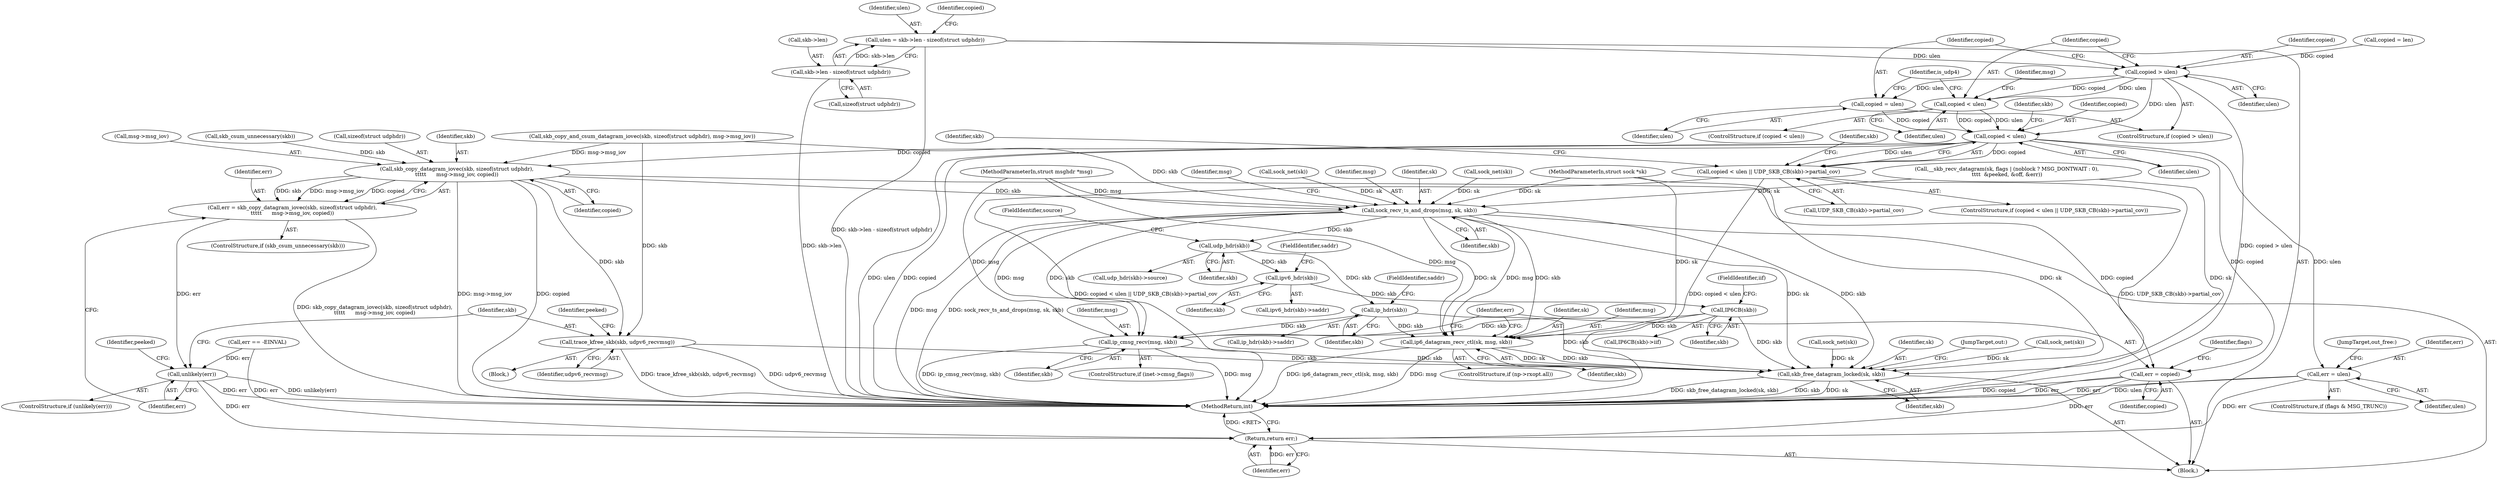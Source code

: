 digraph "0_linux_bceaa90240b6019ed73b49965eac7d167610be69_4@API" {
"1000185" [label="(Call,ulen = skb->len - sizeof(struct udphdr))"];
"1000187" [label="(Call,skb->len - sizeof(struct udphdr))"];
"1000197" [label="(Call,copied > ulen)"];
"1000200" [label="(Call,copied = ulen)"];
"1000223" [label="(Call,copied < ulen)"];
"1000222" [label="(Call,copied < ulen || UDP_SKB_CB(skb)->partial_cov)"];
"1000240" [label="(Call,skb_copy_datagram_iovec(skb, sizeof(struct udphdr),\n\t\t\t\t\t      msg->msg_iov, copied))"];
"1000238" [label="(Call,err = skb_copy_datagram_iovec(skb, sizeof(struct udphdr),\n\t\t\t\t\t      msg->msg_iov, copied))"];
"1000266" [label="(Call,unlikely(err))"];
"1000430" [label="(Return,return err;)"];
"1000269" [label="(Call,trace_kfree_skb(skb, udpv6_recvmsg))"];
"1000426" [label="(Call,skb_free_datagram_locked(sk, skb))"];
"1000312" [label="(Call,sock_recv_ts_and_drops(msg, sk, skb))"];
"1000339" [label="(Call,udp_hdr(skb))"];
"1000352" [label="(Call,ip_hdr(skb))"];
"1000400" [label="(Call,ip_cmsg_recv(msg, skb))"];
"1000411" [label="(Call,ip6_datagram_recv_ctl(sk, msg, skb))"];
"1000371" [label="(Call,ipv6_hdr(skb))"];
"1000384" [label="(Call,IP6CB(skb))"];
"1000415" [label="(Call,err = copied)"];
"1000422" [label="(Call,err = ulen)"];
"1000205" [label="(Call,copied < ulen)"];
"1000422" [label="(Call,err = ulen)"];
"1000200" [label="(Call,copied = ulen)"];
"1000242" [label="(Call,sizeof(struct udphdr))"];
"1000226" [label="(Call,UDP_SKB_CB(skb)->partial_cov)"];
"1000339" [label="(Call,udp_hdr(skb))"];
"1000241" [label="(Identifier,skb)"];
"1000191" [label="(Call,sizeof(struct udphdr))"];
"1000426" [label="(Call,skb_free_datagram_locked(sk, skb))"];
"1000383" [label="(Call,IP6CB(skb)->iif)"];
"1000402" [label="(Identifier,skb)"];
"1000290" [label="(Call,sock_net(sk))"];
"1000265" [label="(ControlStructure,if (unlikely(err)))"];
"1000224" [label="(Identifier,copied)"];
"1000270" [label="(Identifier,skb)"];
"1000269" [label="(Call,trace_kfree_skb(skb, udpv6_recvmsg))"];
"1000318" [label="(Identifier,msg)"];
"1000341" [label="(FieldIdentifier,source)"];
"1000247" [label="(Identifier,copied)"];
"1000284" [label="(Call,sock_net(sk))"];
"1000352" [label="(Call,ip_hdr(skb))"];
"1000415" [label="(Call,err = copied)"];
"1000384" [label="(Call,IP6CB(skb))"];
"1000302" [label="(Call,sock_net(sk))"];
"1000274" [label="(Identifier,peeked)"];
"1000385" [label="(Identifier,skb)"];
"1000222" [label="(Call,copied < ulen || UDP_SKB_CB(skb)->partial_cov)"];
"1000405" [label="(ControlStructure,if (np->rxopt.all))"];
"1000185" [label="(Call,ulen = skb->len - sizeof(struct udphdr))"];
"1000414" [label="(Identifier,skb)"];
"1000201" [label="(Identifier,copied)"];
"1000187" [label="(Call,skb->len - sizeof(struct udphdr))"];
"1000233" [label="(Identifier,skb)"];
"1000244" [label="(Call,msg->msg_iov)"];
"1000373" [label="(FieldIdentifier,saddr)"];
"1000106" [label="(MethodParameterIn,struct msghdr *msg)"];
"1000308" [label="(Call,sock_net(sk))"];
"1000202" [label="(Identifier,ulen)"];
"1000400" [label="(Call,ip_cmsg_recv(msg, skb))"];
"1000418" [label="(ControlStructure,if (flags & MSG_TRUNC))"];
"1000210" [label="(Identifier,msg)"];
"1000225" [label="(Identifier,ulen)"];
"1000425" [label="(JumpTarget,out_free:)"];
"1000206" [label="(Identifier,copied)"];
"1000372" [label="(Identifier,skb)"];
"1000223" [label="(Call,copied < ulen)"];
"1000338" [label="(Call,udp_hdr(skb)->source)"];
"1000266" [label="(Call,unlikely(err))"];
"1000105" [label="(MethodParameterIn,struct sock *sk)"];
"1000420" [label="(Identifier,flags)"];
"1000483" [label="(MethodReturn,int)"];
"1000411" [label="(Call,ip6_datagram_recv_ctl(sk, msg, skb))"];
"1000417" [label="(Identifier,copied)"];
"1000340" [label="(Identifier,skb)"];
"1000427" [label="(Identifier,sk)"];
"1000354" [label="(FieldIdentifier,saddr)"];
"1000198" [label="(Identifier,copied)"];
"1000167" [label="(Call,__skb_recv_datagram(sk, flags | (noblock ? MSG_DONTWAIT : 0),\n\t\t\t\t  &peeked, &off, &err))"];
"1000214" [label="(Identifier,is_udp4)"];
"1000239" [label="(Identifier,err)"];
"1000186" [label="(Identifier,ulen)"];
"1000111" [label="(Block,)"];
"1000401" [label="(Identifier,msg)"];
"1000236" [label="(Call,skb_csum_unnecessary(skb))"];
"1000207" [label="(Identifier,ulen)"];
"1000260" [label="(Call,err == -EINVAL)"];
"1000197" [label="(Call,copied > ulen)"];
"1000199" [label="(Identifier,ulen)"];
"1000429" [label="(JumpTarget,out:)"];
"1000297" [label="(Identifier,peeked)"];
"1000351" [label="(Call,ip_hdr(skb)->saddr)"];
"1000267" [label="(Identifier,err)"];
"1000370" [label="(Call,ipv6_hdr(skb)->saddr)"];
"1000431" [label="(Identifier,err)"];
"1000252" [label="(Call,skb_copy_and_csum_datagram_iovec(skb, sizeof(struct udphdr), msg->msg_iov))"];
"1000396" [label="(ControlStructure,if (inet->cmsg_flags))"];
"1000204" [label="(ControlStructure,if (copied < ulen))"];
"1000371" [label="(Call,ipv6_hdr(skb))"];
"1000228" [label="(Identifier,skb)"];
"1000312" [label="(Call,sock_recv_ts_and_drops(msg, sk, skb))"];
"1000205" [label="(Call,copied < ulen)"];
"1000194" [label="(Identifier,copied)"];
"1000271" [label="(Identifier,udpv6_recvmsg)"];
"1000386" [label="(FieldIdentifier,iif)"];
"1000235" [label="(ControlStructure,if (skb_csum_unnecessary(skb)))"];
"1000412" [label="(Identifier,sk)"];
"1000240" [label="(Call,skb_copy_datagram_iovec(skb, sizeof(struct udphdr),\n\t\t\t\t\t      msg->msg_iov, copied))"];
"1000221" [label="(ControlStructure,if (copied < ulen || UDP_SKB_CB(skb)->partial_cov))"];
"1000313" [label="(Identifier,msg)"];
"1000196" [label="(ControlStructure,if (copied > ulen))"];
"1000237" [label="(Identifier,skb)"];
"1000423" [label="(Identifier,err)"];
"1000353" [label="(Identifier,skb)"];
"1000188" [label="(Call,skb->len)"];
"1000315" [label="(Identifier,skb)"];
"1000238" [label="(Call,err = skb_copy_datagram_iovec(skb, sizeof(struct udphdr),\n\t\t\t\t\t      msg->msg_iov, copied))"];
"1000416" [label="(Identifier,err)"];
"1000193" [label="(Call,copied = len)"];
"1000424" [label="(Identifier,ulen)"];
"1000268" [label="(Block,)"];
"1000428" [label="(Identifier,skb)"];
"1000314" [label="(Identifier,sk)"];
"1000413" [label="(Identifier,msg)"];
"1000430" [label="(Return,return err;)"];
"1000185" -> "1000111"  [label="AST: "];
"1000185" -> "1000187"  [label="CFG: "];
"1000186" -> "1000185"  [label="AST: "];
"1000187" -> "1000185"  [label="AST: "];
"1000194" -> "1000185"  [label="CFG: "];
"1000185" -> "1000483"  [label="DDG: skb->len - sizeof(struct udphdr)"];
"1000187" -> "1000185"  [label="DDG: skb->len"];
"1000185" -> "1000197"  [label="DDG: ulen"];
"1000187" -> "1000191"  [label="CFG: "];
"1000188" -> "1000187"  [label="AST: "];
"1000191" -> "1000187"  [label="AST: "];
"1000187" -> "1000483"  [label="DDG: skb->len"];
"1000197" -> "1000196"  [label="AST: "];
"1000197" -> "1000199"  [label="CFG: "];
"1000198" -> "1000197"  [label="AST: "];
"1000199" -> "1000197"  [label="AST: "];
"1000201" -> "1000197"  [label="CFG: "];
"1000206" -> "1000197"  [label="CFG: "];
"1000197" -> "1000483"  [label="DDG: copied > ulen"];
"1000193" -> "1000197"  [label="DDG: copied"];
"1000197" -> "1000200"  [label="DDG: ulen"];
"1000197" -> "1000205"  [label="DDG: copied"];
"1000197" -> "1000205"  [label="DDG: ulen"];
"1000197" -> "1000223"  [label="DDG: ulen"];
"1000200" -> "1000196"  [label="AST: "];
"1000200" -> "1000202"  [label="CFG: "];
"1000201" -> "1000200"  [label="AST: "];
"1000202" -> "1000200"  [label="AST: "];
"1000214" -> "1000200"  [label="CFG: "];
"1000200" -> "1000223"  [label="DDG: copied"];
"1000223" -> "1000222"  [label="AST: "];
"1000223" -> "1000225"  [label="CFG: "];
"1000224" -> "1000223"  [label="AST: "];
"1000225" -> "1000223"  [label="AST: "];
"1000228" -> "1000223"  [label="CFG: "];
"1000222" -> "1000223"  [label="CFG: "];
"1000223" -> "1000483"  [label="DDG: ulen"];
"1000223" -> "1000483"  [label="DDG: copied"];
"1000223" -> "1000222"  [label="DDG: copied"];
"1000223" -> "1000222"  [label="DDG: ulen"];
"1000205" -> "1000223"  [label="DDG: copied"];
"1000205" -> "1000223"  [label="DDG: ulen"];
"1000223" -> "1000240"  [label="DDG: copied"];
"1000223" -> "1000415"  [label="DDG: copied"];
"1000223" -> "1000422"  [label="DDG: ulen"];
"1000222" -> "1000221"  [label="AST: "];
"1000222" -> "1000226"  [label="CFG: "];
"1000226" -> "1000222"  [label="AST: "];
"1000233" -> "1000222"  [label="CFG: "];
"1000237" -> "1000222"  [label="CFG: "];
"1000222" -> "1000483"  [label="DDG: copied < ulen"];
"1000222" -> "1000483"  [label="DDG: UDP_SKB_CB(skb)->partial_cov"];
"1000222" -> "1000483"  [label="DDG: copied < ulen || UDP_SKB_CB(skb)->partial_cov"];
"1000240" -> "1000238"  [label="AST: "];
"1000240" -> "1000247"  [label="CFG: "];
"1000241" -> "1000240"  [label="AST: "];
"1000242" -> "1000240"  [label="AST: "];
"1000244" -> "1000240"  [label="AST: "];
"1000247" -> "1000240"  [label="AST: "];
"1000238" -> "1000240"  [label="CFG: "];
"1000240" -> "1000483"  [label="DDG: msg->msg_iov"];
"1000240" -> "1000483"  [label="DDG: copied"];
"1000240" -> "1000238"  [label="DDG: skb"];
"1000240" -> "1000238"  [label="DDG: msg->msg_iov"];
"1000240" -> "1000238"  [label="DDG: copied"];
"1000236" -> "1000240"  [label="DDG: skb"];
"1000252" -> "1000240"  [label="DDG: msg->msg_iov"];
"1000240" -> "1000269"  [label="DDG: skb"];
"1000240" -> "1000312"  [label="DDG: skb"];
"1000240" -> "1000415"  [label="DDG: copied"];
"1000238" -> "1000235"  [label="AST: "];
"1000239" -> "1000238"  [label="AST: "];
"1000267" -> "1000238"  [label="CFG: "];
"1000238" -> "1000483"  [label="DDG: skb_copy_datagram_iovec(skb, sizeof(struct udphdr),\n\t\t\t\t\t      msg->msg_iov, copied)"];
"1000238" -> "1000266"  [label="DDG: err"];
"1000266" -> "1000265"  [label="AST: "];
"1000266" -> "1000267"  [label="CFG: "];
"1000267" -> "1000266"  [label="AST: "];
"1000270" -> "1000266"  [label="CFG: "];
"1000297" -> "1000266"  [label="CFG: "];
"1000266" -> "1000483"  [label="DDG: err"];
"1000266" -> "1000483"  [label="DDG: unlikely(err)"];
"1000260" -> "1000266"  [label="DDG: err"];
"1000266" -> "1000430"  [label="DDG: err"];
"1000430" -> "1000111"  [label="AST: "];
"1000430" -> "1000431"  [label="CFG: "];
"1000431" -> "1000430"  [label="AST: "];
"1000483" -> "1000430"  [label="CFG: "];
"1000430" -> "1000483"  [label="DDG: <RET>"];
"1000431" -> "1000430"  [label="DDG: err"];
"1000422" -> "1000430"  [label="DDG: err"];
"1000415" -> "1000430"  [label="DDG: err"];
"1000260" -> "1000430"  [label="DDG: err"];
"1000269" -> "1000268"  [label="AST: "];
"1000269" -> "1000271"  [label="CFG: "];
"1000270" -> "1000269"  [label="AST: "];
"1000271" -> "1000269"  [label="AST: "];
"1000274" -> "1000269"  [label="CFG: "];
"1000269" -> "1000483"  [label="DDG: trace_kfree_skb(skb, udpv6_recvmsg)"];
"1000269" -> "1000483"  [label="DDG: udpv6_recvmsg"];
"1000252" -> "1000269"  [label="DDG: skb"];
"1000269" -> "1000426"  [label="DDG: skb"];
"1000426" -> "1000111"  [label="AST: "];
"1000426" -> "1000428"  [label="CFG: "];
"1000427" -> "1000426"  [label="AST: "];
"1000428" -> "1000426"  [label="AST: "];
"1000429" -> "1000426"  [label="CFG: "];
"1000426" -> "1000483"  [label="DDG: skb"];
"1000426" -> "1000483"  [label="DDG: sk"];
"1000426" -> "1000483"  [label="DDG: skb_free_datagram_locked(sk, skb)"];
"1000284" -> "1000426"  [label="DDG: sk"];
"1000411" -> "1000426"  [label="DDG: sk"];
"1000411" -> "1000426"  [label="DDG: skb"];
"1000312" -> "1000426"  [label="DDG: sk"];
"1000312" -> "1000426"  [label="DDG: skb"];
"1000167" -> "1000426"  [label="DDG: sk"];
"1000290" -> "1000426"  [label="DDG: sk"];
"1000105" -> "1000426"  [label="DDG: sk"];
"1000400" -> "1000426"  [label="DDG: skb"];
"1000352" -> "1000426"  [label="DDG: skb"];
"1000384" -> "1000426"  [label="DDG: skb"];
"1000312" -> "1000111"  [label="AST: "];
"1000312" -> "1000315"  [label="CFG: "];
"1000313" -> "1000312"  [label="AST: "];
"1000314" -> "1000312"  [label="AST: "];
"1000315" -> "1000312"  [label="AST: "];
"1000318" -> "1000312"  [label="CFG: "];
"1000312" -> "1000483"  [label="DDG: sock_recv_ts_and_drops(msg, sk, skb)"];
"1000312" -> "1000483"  [label="DDG: msg"];
"1000106" -> "1000312"  [label="DDG: msg"];
"1000302" -> "1000312"  [label="DDG: sk"];
"1000167" -> "1000312"  [label="DDG: sk"];
"1000308" -> "1000312"  [label="DDG: sk"];
"1000105" -> "1000312"  [label="DDG: sk"];
"1000252" -> "1000312"  [label="DDG: skb"];
"1000312" -> "1000339"  [label="DDG: skb"];
"1000312" -> "1000400"  [label="DDG: msg"];
"1000312" -> "1000400"  [label="DDG: skb"];
"1000312" -> "1000411"  [label="DDG: sk"];
"1000312" -> "1000411"  [label="DDG: msg"];
"1000312" -> "1000411"  [label="DDG: skb"];
"1000339" -> "1000338"  [label="AST: "];
"1000339" -> "1000340"  [label="CFG: "];
"1000340" -> "1000339"  [label="AST: "];
"1000341" -> "1000339"  [label="CFG: "];
"1000339" -> "1000352"  [label="DDG: skb"];
"1000339" -> "1000371"  [label="DDG: skb"];
"1000352" -> "1000351"  [label="AST: "];
"1000352" -> "1000353"  [label="CFG: "];
"1000353" -> "1000352"  [label="AST: "];
"1000354" -> "1000352"  [label="CFG: "];
"1000352" -> "1000400"  [label="DDG: skb"];
"1000352" -> "1000411"  [label="DDG: skb"];
"1000400" -> "1000396"  [label="AST: "];
"1000400" -> "1000402"  [label="CFG: "];
"1000401" -> "1000400"  [label="AST: "];
"1000402" -> "1000400"  [label="AST: "];
"1000416" -> "1000400"  [label="CFG: "];
"1000400" -> "1000483"  [label="DDG: msg"];
"1000400" -> "1000483"  [label="DDG: ip_cmsg_recv(msg, skb)"];
"1000106" -> "1000400"  [label="DDG: msg"];
"1000384" -> "1000400"  [label="DDG: skb"];
"1000411" -> "1000405"  [label="AST: "];
"1000411" -> "1000414"  [label="CFG: "];
"1000412" -> "1000411"  [label="AST: "];
"1000413" -> "1000411"  [label="AST: "];
"1000414" -> "1000411"  [label="AST: "];
"1000416" -> "1000411"  [label="CFG: "];
"1000411" -> "1000483"  [label="DDG: ip6_datagram_recv_ctl(sk, msg, skb)"];
"1000411" -> "1000483"  [label="DDG: msg"];
"1000105" -> "1000411"  [label="DDG: sk"];
"1000106" -> "1000411"  [label="DDG: msg"];
"1000384" -> "1000411"  [label="DDG: skb"];
"1000371" -> "1000370"  [label="AST: "];
"1000371" -> "1000372"  [label="CFG: "];
"1000372" -> "1000371"  [label="AST: "];
"1000373" -> "1000371"  [label="CFG: "];
"1000371" -> "1000384"  [label="DDG: skb"];
"1000384" -> "1000383"  [label="AST: "];
"1000384" -> "1000385"  [label="CFG: "];
"1000385" -> "1000384"  [label="AST: "];
"1000386" -> "1000384"  [label="CFG: "];
"1000415" -> "1000111"  [label="AST: "];
"1000415" -> "1000417"  [label="CFG: "];
"1000416" -> "1000415"  [label="AST: "];
"1000417" -> "1000415"  [label="AST: "];
"1000420" -> "1000415"  [label="CFG: "];
"1000415" -> "1000483"  [label="DDG: err"];
"1000415" -> "1000483"  [label="DDG: copied"];
"1000422" -> "1000418"  [label="AST: "];
"1000422" -> "1000424"  [label="CFG: "];
"1000423" -> "1000422"  [label="AST: "];
"1000424" -> "1000422"  [label="AST: "];
"1000425" -> "1000422"  [label="CFG: "];
"1000422" -> "1000483"  [label="DDG: err"];
"1000422" -> "1000483"  [label="DDG: ulen"];
"1000205" -> "1000204"  [label="AST: "];
"1000205" -> "1000207"  [label="CFG: "];
"1000206" -> "1000205"  [label="AST: "];
"1000207" -> "1000205"  [label="AST: "];
"1000210" -> "1000205"  [label="CFG: "];
"1000214" -> "1000205"  [label="CFG: "];
}
